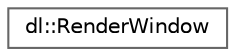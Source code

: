 digraph "Graphical Class Hierarchy"
{
 // LATEX_PDF_SIZE
  bgcolor="transparent";
  edge [fontname=Helvetica,fontsize=10,labelfontname=Helvetica,labelfontsize=10];
  node [fontname=Helvetica,fontsize=10,shape=box,height=0.2,width=0.4];
  rankdir="LR";
  Node0 [id="Node000000",label="dl::RenderWindow",height=0.2,width=0.4,color="grey40", fillcolor="white", style="filled",URL="$classdl_1_1RenderWindow.html",tooltip="A interface for rendering. Includes both top and bottoms screens as targets."];
}
